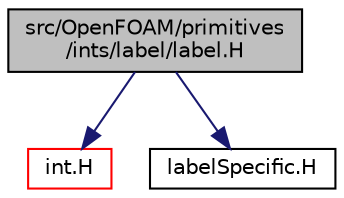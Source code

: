 digraph "src/OpenFOAM/primitives/ints/label/label.H"
{
  bgcolor="transparent";
  edge [fontname="Helvetica",fontsize="10",labelfontname="Helvetica",labelfontsize="10"];
  node [fontname="Helvetica",fontsize="10",shape=record];
  Node1 [label="src/OpenFOAM/primitives\l/ints/label/label.H",height=0.2,width=0.4,color="black", fillcolor="grey75", style="filled", fontcolor="black"];
  Node1 -> Node2 [color="midnightblue",fontsize="10",style="solid",fontname="Helvetica"];
  Node2 [label="int.H",height=0.2,width=0.4,color="red",URL="$a09002.html",tooltip="System integer. "];
  Node1 -> Node3 [color="midnightblue",fontsize="10",style="solid",fontname="Helvetica"];
  Node3 [label="labelSpecific.H",height=0.2,width=0.4,color="black",URL="$a09012.html"];
}
